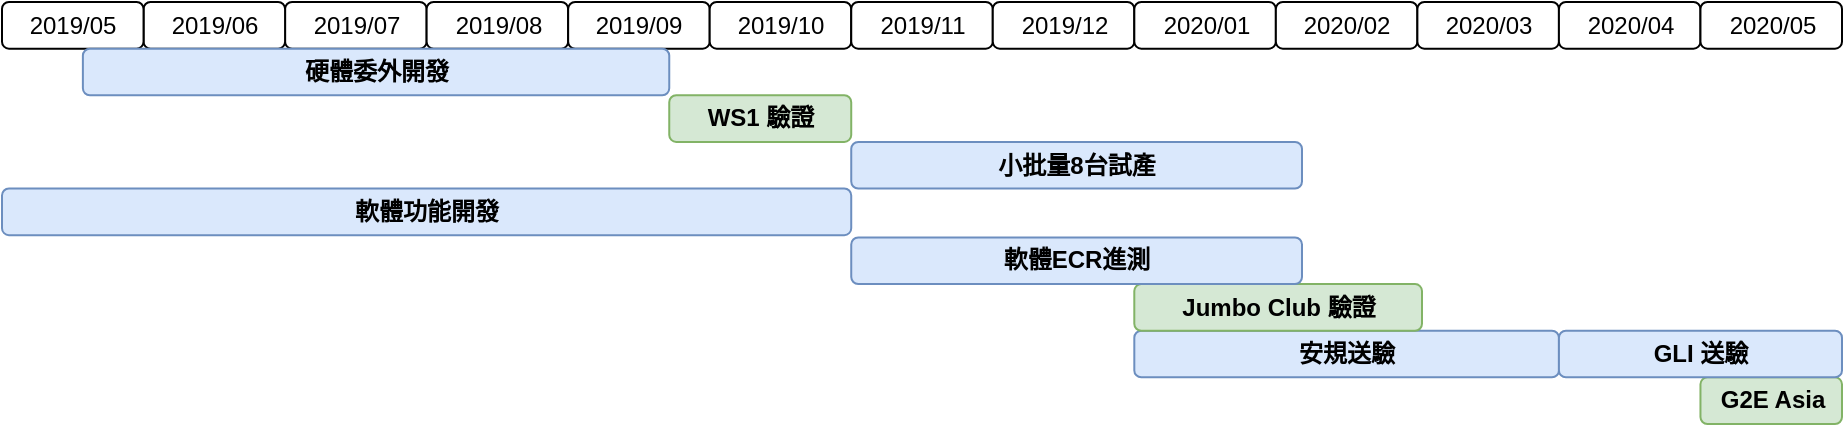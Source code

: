 <mxfile version="12.5.5" type="github">
  <diagram name="Page-1" id="2c4490ee-f0b8-94ab-5012-d5dc3445f7a3">
    <mxGraphModel dx="1188" dy="621" grid="1" gridSize="10" guides="1" tooltips="1" connect="0" arrows="1" fold="1" page="1" pageScale="1.5" pageWidth="1169" pageHeight="826" background="#ffffff" math="0" shadow="0">
      <root>
        <mxCell id="0" style=";html=1;"/>
        <mxCell id="1" style=";html=1;" parent="0"/>
        <mxCell id="CtbKfROzsBU-93_lkHjz-2" value="" style="group" parent="1" vertex="1" connectable="0">
          <mxGeometry x="110" y="200" width="920" height="211" as="geometry"/>
        </mxCell>
        <mxCell id="c4RQWpJA4Gw6nRBEv-Ae-34" value="" style="group;rounded=0;strokeColor=none;" parent="CtbKfROzsBU-93_lkHjz-2" vertex="1" connectable="0">
          <mxGeometry width="920" height="211" as="geometry"/>
        </mxCell>
        <mxCell id="67c90442a009f359-279" value="2019/07" style="fillColor=#FFFFFF;strokeColor=#000000;strokeWidth=1;fontColor=#000000;fontStyle=0;html=1;shadow=0;rounded=1;" parent="CtbKfROzsBU-93_lkHjz-2" vertex="1">
          <mxGeometry x="141.538" width="70.769" height="23.315" as="geometry"/>
        </mxCell>
        <mxCell id="7a8b956e7d50b54d-104" value="2019/08" style="fillColor=#FFFFFF;strokeColor=#000000;strokeWidth=1;fontColor=#000000;fontStyle=0;html=1;shadow=0;rounded=1;" parent="CtbKfROzsBU-93_lkHjz-2" vertex="1">
          <mxGeometry x="212.308" width="70.769" height="23.315" as="geometry"/>
        </mxCell>
        <mxCell id="7a8b956e7d50b54d-109" value="2019/09" style="fillColor=#FFFFFF;strokeColor=#000000;strokeWidth=1;fontColor=#000000;fontStyle=0;html=1;shadow=0;rounded=1;" parent="CtbKfROzsBU-93_lkHjz-2" vertex="1">
          <mxGeometry x="283.077" width="70.769" height="23.315" as="geometry"/>
        </mxCell>
        <mxCell id="7a8b956e7d50b54d-114" value="2019/10" style="fillColor=#FFFFFF;strokeColor=#000000;strokeWidth=1;fontColor=#000000;fontStyle=0;html=1;shadow=0;rounded=1;" parent="CtbKfROzsBU-93_lkHjz-2" vertex="1">
          <mxGeometry x="353.846" width="70.769" height="23.315" as="geometry"/>
        </mxCell>
        <mxCell id="7a8b956e7d50b54d-119" value="2019/11" style="fillColor=#FFFFFF;strokeColor=#000000;strokeWidth=1;fontColor=#000000;fontStyle=0;html=1;shadow=0;rounded=1;" parent="CtbKfROzsBU-93_lkHjz-2" vertex="1">
          <mxGeometry x="424.615" width="70.769" height="23.315" as="geometry"/>
        </mxCell>
        <mxCell id="7a8b956e7d50b54d-124" value="2019/12" style="fillColor=#FFFFFF;strokeColor=#000000;strokeWidth=1;fontColor=#000000;fontStyle=0;html=1;shadow=0;rounded=1;" parent="CtbKfROzsBU-93_lkHjz-2" vertex="1">
          <mxGeometry x="495.385" width="70.769" height="23.315" as="geometry"/>
        </mxCell>
        <mxCell id="7a8b956e7d50b54d-129" value="2020/01" style="fillColor=#FFFFFF;strokeColor=#000000;strokeWidth=1;fontColor=#000000;fontStyle=0;html=1;shadow=0;rounded=1;" parent="CtbKfROzsBU-93_lkHjz-2" vertex="1">
          <mxGeometry x="566.154" width="70.769" height="23.315" as="geometry"/>
        </mxCell>
        <mxCell id="7a8b956e7d50b54d-134" value="2020/02" style="fillColor=#FFFFFF;strokeColor=#000000;strokeWidth=1;fontColor=#000000;fontStyle=0;html=1;shadow=0;rounded=1;" parent="CtbKfROzsBU-93_lkHjz-2" vertex="1">
          <mxGeometry x="636.923" width="70.769" height="23.315" as="geometry"/>
        </mxCell>
        <mxCell id="7a8b956e7d50b54d-139" value="2020/03" style="fillColor=#FFFFFF;strokeColor=#000000;strokeWidth=1;fontColor=#000000;fontStyle=0;html=1;shadow=0;rounded=1;" parent="CtbKfROzsBU-93_lkHjz-2" vertex="1">
          <mxGeometry x="707.692" width="70.769" height="23.315" as="geometry"/>
        </mxCell>
        <mxCell id="7a8b956e7d50b54d-145" value="2019/06" style="fillColor=#FFFFFF;strokeColor=#000000;strokeWidth=1;fontColor=#000000;fontStyle=0;html=1;shadow=0;rounded=1;" parent="CtbKfROzsBU-93_lkHjz-2" vertex="1">
          <mxGeometry x="70.769" width="70.769" height="23.315" as="geometry"/>
        </mxCell>
        <mxCell id="7a8b956e7d50b54d-151" value="2019/05" style="fillColor=#FFFFFF;strokeColor=#000000;strokeWidth=1;fontColor=#000000;fontStyle=0;html=1;shadow=0;rounded=1;" parent="CtbKfROzsBU-93_lkHjz-2" vertex="1">
          <mxGeometry width="70.769" height="23.315" as="geometry"/>
        </mxCell>
        <mxCell id="7a8b956e7d50b54d-157" value="2020/04" style="fillColor=#FFFFFF;strokeColor=#000000;strokeWidth=1;fontColor=#000000;fontStyle=0;html=1;shadow=0;rounded=1;" parent="CtbKfROzsBU-93_lkHjz-2" vertex="1">
          <mxGeometry x="778.462" width="70.769" height="23.315" as="geometry"/>
        </mxCell>
        <mxCell id="7a8b956e7d50b54d-353" value="硬體委外開發" style="align=center;strokeColor=#6c8ebf;html=1;fillColor=#dae8fc;fontStyle=1;shadow=0;rounded=1;" parent="CtbKfROzsBU-93_lkHjz-2" vertex="1">
          <mxGeometry x="40.44" y="23.315" width="293.187" height="23.315" as="geometry"/>
        </mxCell>
        <mxCell id="7a8b956e7d50b54d-354" value="軟體功能開發" style="align=center;strokeColor=#6c8ebf;html=1;fillColor=#dae8fc;fontStyle=1;shadow=0;rounded=1;" parent="CtbKfROzsBU-93_lkHjz-2" vertex="1">
          <mxGeometry y="93.26" width="424.615" height="23.315" as="geometry"/>
        </mxCell>
        <mxCell id="7a8b956e7d50b54d-355" value="安規送驗" style="align=center;strokeColor=#6c8ebf;html=1;fillColor=#dae8fc;fontStyle=1;shadow=0;rounded=1;" parent="CtbKfROzsBU-93_lkHjz-2" vertex="1">
          <mxGeometry x="566.154" y="164.37" width="212.308" height="23.315" as="geometry"/>
        </mxCell>
        <mxCell id="7a8b956e7d50b54d-358" value="小批量8台試產" style="align=center;strokeColor=#6c8ebf;html=1;fillColor=#dae8fc;fontStyle=1;shadow=0;rounded=1;" parent="CtbKfROzsBU-93_lkHjz-2" vertex="1">
          <mxGeometry x="424.62" y="69.94" width="225.38" height="23.31" as="geometry"/>
        </mxCell>
        <mxCell id="c4RQWpJA4Gw6nRBEv-Ae-6" value="2020/05" style="fillColor=#FFFFFF;strokeColor=#000000;strokeWidth=1;fontColor=#000000;fontStyle=0;html=1;shadow=0;rounded=1;" parent="CtbKfROzsBU-93_lkHjz-2" vertex="1">
          <mxGeometry x="849.231" width="70.769" height="23.315" as="geometry"/>
        </mxCell>
        <mxCell id="7a8b956e7d50b54d-357" value="G2E Asia" style="align=center;strokeColor=#82b366;html=1;fillColor=#d5e8d4;fontStyle=1;shadow=0;rounded=1;" parent="CtbKfROzsBU-93_lkHjz-2" vertex="1">
          <mxGeometry x="849.231" y="187.685" width="70.769" height="23.315" as="geometry"/>
        </mxCell>
        <mxCell id="7a8b956e7d50b54d-356" value="GLI 送驗" style="align=center;strokeColor=#6c8ebf;html=1;fillColor=#dae8fc;fontStyle=1;shadow=0;rounded=1;" parent="CtbKfROzsBU-93_lkHjz-2" vertex="1">
          <mxGeometry x="778.462" y="164.37" width="141.538" height="23.315" as="geometry"/>
        </mxCell>
        <mxCell id="c4RQWpJA4Gw6nRBEv-Ae-29" value="WS1 驗證" style="align=center;strokeColor=#82b366;html=1;fillColor=#d5e8d4;fontStyle=1;shadow=0;rounded=1;" parent="CtbKfROzsBU-93_lkHjz-2" vertex="1">
          <mxGeometry x="333.626" y="46.63" width="90.989" height="23.315" as="geometry"/>
        </mxCell>
        <mxCell id="c4RQWpJA4Gw6nRBEv-Ae-32" value="Jumbo Club 驗證" style="align=center;strokeColor=#82b366;html=1;fillColor=#d5e8d4;fontStyle=1;shadow=0;rounded=1;" parent="CtbKfROzsBU-93_lkHjz-2" vertex="1">
          <mxGeometry x="566.15" y="141.06" width="143.85" height="23.31" as="geometry"/>
        </mxCell>
        <mxCell id="c4RQWpJA4Gw6nRBEv-Ae-33" value="軟體ECR進測" style="align=center;strokeColor=#6c8ebf;html=1;fillColor=#dae8fc;fontStyle=1;shadow=0;rounded=1;" parent="CtbKfROzsBU-93_lkHjz-2" vertex="1">
          <mxGeometry x="424.62" y="117.74" width="225.38" height="23.31" as="geometry"/>
        </mxCell>
      </root>
    </mxGraphModel>
  </diagram>
</mxfile>
